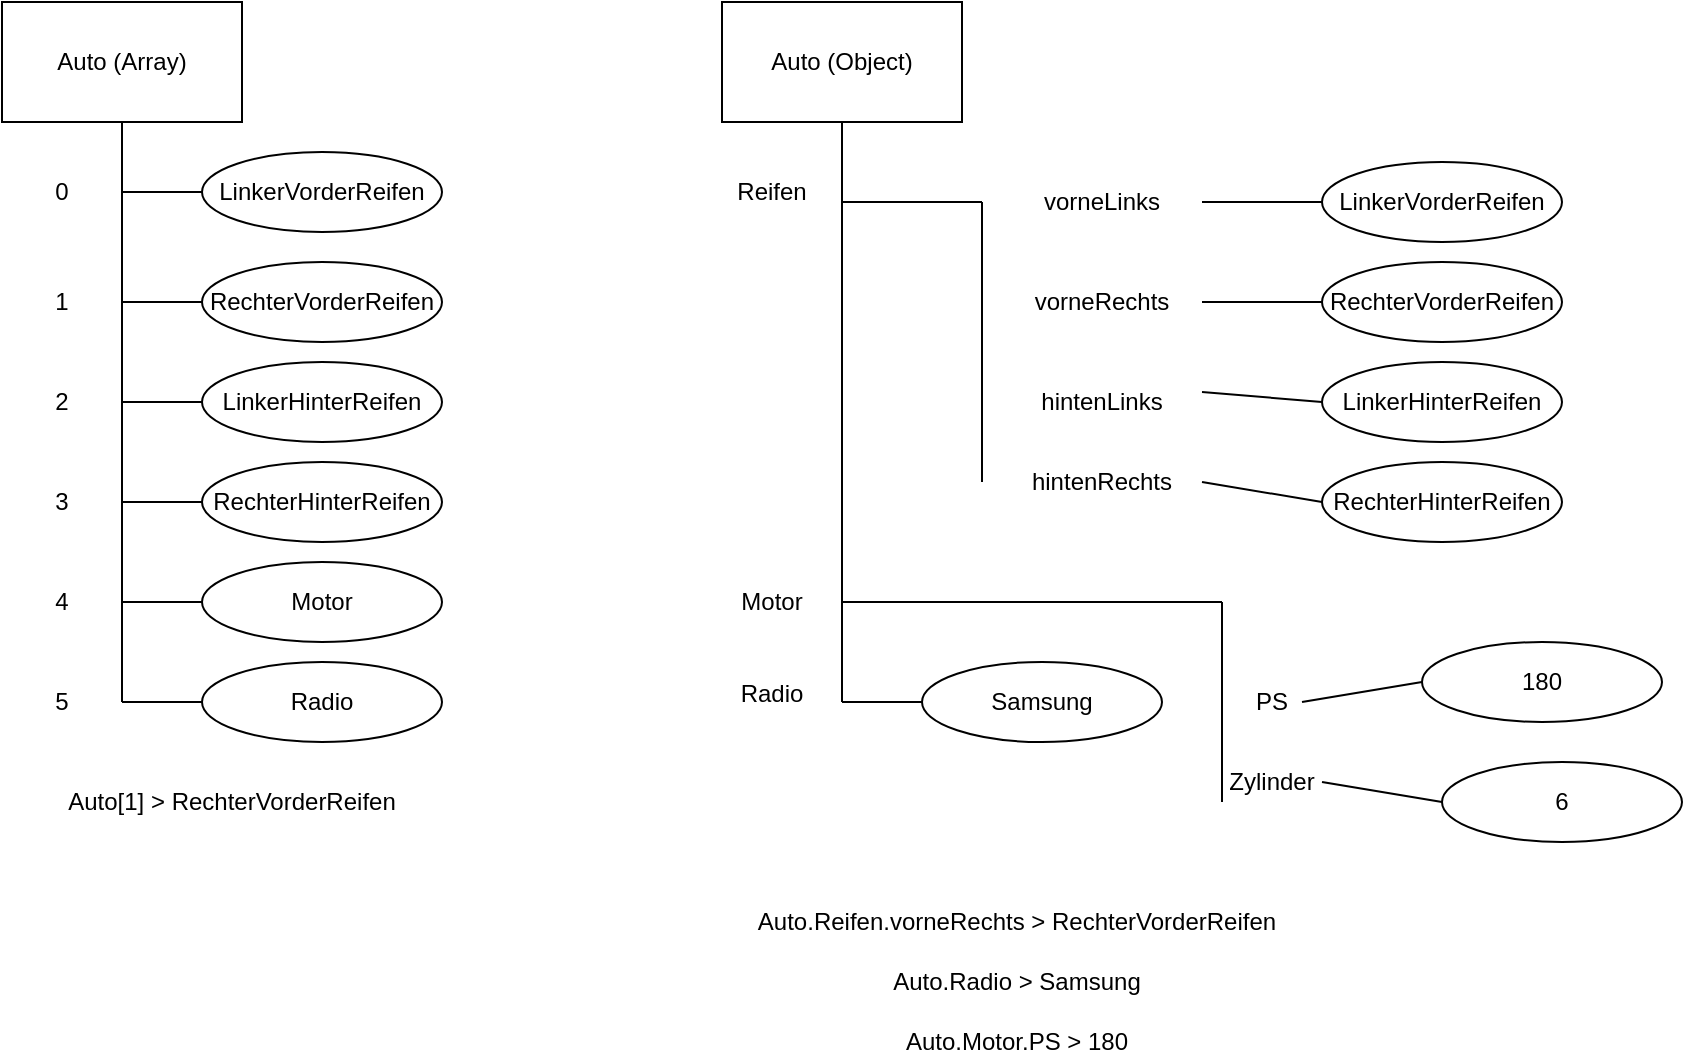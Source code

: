 <mxfile version="12.2.4" pages="1"><diagram id="1ulIDuLShNb2lSpWIqtB" name="Page-1"><mxGraphModel dx="1068" dy="545" grid="1" gridSize="10" guides="1" tooltips="1" connect="1" arrows="1" fold="1" page="1" pageScale="1" pageWidth="850" pageHeight="1100" math="0" shadow="0"><root><mxCell id="0"/><mxCell id="1" parent="0"/><mxCell id="2" value="Auto (Array)" style="rounded=0;whiteSpace=wrap;html=1;" parent="1" vertex="1"><mxGeometry x="20" y="20" width="120" height="60" as="geometry"/></mxCell><mxCell id="3" value="LinkerVorderReifen" style="ellipse;whiteSpace=wrap;html=1;" parent="1" vertex="1"><mxGeometry x="120" y="95" width="120" height="40" as="geometry"/></mxCell><mxCell id="4" value="RechterVorderReifen" style="ellipse;whiteSpace=wrap;html=1;" parent="1" vertex="1"><mxGeometry x="120" y="150" width="120" height="40" as="geometry"/></mxCell><mxCell id="5" value="LinkerHinterReifen" style="ellipse;whiteSpace=wrap;html=1;" parent="1" vertex="1"><mxGeometry x="120" y="200" width="120" height="40" as="geometry"/></mxCell><mxCell id="6" value="RechterHinterReifen" style="ellipse;whiteSpace=wrap;html=1;" parent="1" vertex="1"><mxGeometry x="120" y="250" width="120" height="40" as="geometry"/></mxCell><mxCell id="7" value="Motor" style="ellipse;whiteSpace=wrap;html=1;" parent="1" vertex="1"><mxGeometry x="120" y="300" width="120" height="40" as="geometry"/></mxCell><mxCell id="8" value="Radio" style="ellipse;whiteSpace=wrap;html=1;" parent="1" vertex="1"><mxGeometry x="120" y="350" width="120" height="40" as="geometry"/></mxCell><mxCell id="11" value="" style="endArrow=none;html=1;entryX=0.5;entryY=1;entryDx=0;entryDy=0;" parent="1" target="2" edge="1"><mxGeometry width="50" height="50" relative="1" as="geometry"><mxPoint x="80" y="370" as="sourcePoint"/><mxPoint x="70" y="410" as="targetPoint"/></mxGeometry></mxCell><mxCell id="12" value="" style="endArrow=none;html=1;exitX=0;exitY=0.5;exitDx=0;exitDy=0;" parent="1" source="8" edge="1"><mxGeometry width="50" height="50" relative="1" as="geometry"><mxPoint x="20" y="460" as="sourcePoint"/><mxPoint x="80" y="370" as="targetPoint"/></mxGeometry></mxCell><mxCell id="14" value="" style="endArrow=none;html=1;entryX=0;entryY=0.5;entryDx=0;entryDy=0;" parent="1" target="7" edge="1"><mxGeometry width="50" height="50" relative="1" as="geometry"><mxPoint x="80" y="320" as="sourcePoint"/><mxPoint x="70" y="410" as="targetPoint"/></mxGeometry></mxCell><mxCell id="15" value="" style="endArrow=none;html=1;entryX=0;entryY=0.5;entryDx=0;entryDy=0;" parent="1" target="6" edge="1"><mxGeometry width="50" height="50" relative="1" as="geometry"><mxPoint x="80" y="270" as="sourcePoint"/><mxPoint x="70" y="410" as="targetPoint"/></mxGeometry></mxCell><mxCell id="17" value="" style="endArrow=none;html=1;entryX=0;entryY=0.5;entryDx=0;entryDy=0;" parent="1" target="5" edge="1"><mxGeometry width="50" height="50" relative="1" as="geometry"><mxPoint x="80" y="220" as="sourcePoint"/><mxPoint x="70" y="410" as="targetPoint"/></mxGeometry></mxCell><mxCell id="19" value="" style="endArrow=none;html=1;entryX=0;entryY=0.5;entryDx=0;entryDy=0;" parent="1" target="4" edge="1"><mxGeometry width="50" height="50" relative="1" as="geometry"><mxPoint x="80" y="170" as="sourcePoint"/><mxPoint x="70" y="410" as="targetPoint"/></mxGeometry></mxCell><mxCell id="20" value="" style="endArrow=none;html=1;entryX=0;entryY=0.5;entryDx=0;entryDy=0;" parent="1" target="3" edge="1"><mxGeometry width="50" height="50" relative="1" as="geometry"><mxPoint x="80" y="115" as="sourcePoint"/><mxPoint x="70" y="410" as="targetPoint"/></mxGeometry></mxCell><mxCell id="21" value="Auto[1] &amp;gt; RechterVorderReifen" style="text;html=1;strokeColor=none;fillColor=none;align=center;verticalAlign=middle;whiteSpace=wrap;rounded=0;" parent="1" vertex="1"><mxGeometry x="20" y="410" width="230" height="20" as="geometry"/></mxCell><mxCell id="22" value="Auto (Object)" style="rounded=0;whiteSpace=wrap;html=1;" parent="1" vertex="1"><mxGeometry x="380" y="20" width="120" height="60" as="geometry"/></mxCell><mxCell id="23" value="" style="endArrow=none;html=1;entryX=0.5;entryY=1;entryDx=0;entryDy=0;" parent="1" target="22" edge="1"><mxGeometry width="50" height="50" relative="1" as="geometry"><mxPoint x="440" y="370" as="sourcePoint"/><mxPoint x="440" y="90" as="targetPoint"/></mxGeometry></mxCell><mxCell id="24" value="0" style="text;html=1;strokeColor=none;fillColor=none;align=center;verticalAlign=middle;whiteSpace=wrap;rounded=0;" parent="1" vertex="1"><mxGeometry x="30" y="105" width="40" height="20" as="geometry"/></mxCell><mxCell id="25" value="1" style="text;html=1;strokeColor=none;fillColor=none;align=center;verticalAlign=middle;whiteSpace=wrap;rounded=0;" parent="1" vertex="1"><mxGeometry x="30" y="160" width="40" height="20" as="geometry"/></mxCell><mxCell id="28" value="2" style="text;html=1;strokeColor=none;fillColor=none;align=center;verticalAlign=middle;whiteSpace=wrap;rounded=0;" parent="1" vertex="1"><mxGeometry x="30" y="210" width="40" height="20" as="geometry"/></mxCell><mxCell id="29" value="3" style="text;html=1;strokeColor=none;fillColor=none;align=center;verticalAlign=middle;whiteSpace=wrap;rounded=0;" parent="1" vertex="1"><mxGeometry x="30" y="260" width="40" height="20" as="geometry"/></mxCell><mxCell id="30" value="4" style="text;html=1;strokeColor=none;fillColor=none;align=center;verticalAlign=middle;whiteSpace=wrap;rounded=0;" parent="1" vertex="1"><mxGeometry x="30" y="310" width="40" height="20" as="geometry"/></mxCell><mxCell id="31" value="5" style="text;html=1;strokeColor=none;fillColor=none;align=center;verticalAlign=middle;whiteSpace=wrap;rounded=0;" parent="1" vertex="1"><mxGeometry x="30" y="360" width="40" height="20" as="geometry"/></mxCell><mxCell id="33" value="Reifen" style="text;html=1;strokeColor=none;fillColor=none;align=center;verticalAlign=middle;whiteSpace=wrap;rounded=0;" parent="1" vertex="1"><mxGeometry x="385" y="105" width="40" height="20" as="geometry"/></mxCell><mxCell id="34" value="" style="endArrow=none;html=1;" parent="1" edge="1"><mxGeometry width="50" height="50" relative="1" as="geometry"><mxPoint x="510" y="120" as="sourcePoint"/><mxPoint x="440" y="120" as="targetPoint"/></mxGeometry></mxCell><mxCell id="35" value="" style="endArrow=none;html=1;" parent="1" edge="1"><mxGeometry width="50" height="50" relative="1" as="geometry"><mxPoint x="510" y="260" as="sourcePoint"/><mxPoint x="510" y="120" as="targetPoint"/></mxGeometry></mxCell><mxCell id="36" value="vorneLinks" style="text;html=1;strokeColor=none;fillColor=none;align=center;verticalAlign=middle;whiteSpace=wrap;rounded=0;" parent="1" vertex="1"><mxGeometry x="520" y="110" width="100" height="20" as="geometry"/></mxCell><mxCell id="39" value="vorneRechts" style="text;html=1;strokeColor=none;fillColor=none;align=center;verticalAlign=middle;whiteSpace=wrap;rounded=0;" parent="1" vertex="1"><mxGeometry x="520" y="160" width="100" height="20" as="geometry"/></mxCell><mxCell id="42" value="hintenLinks" style="text;html=1;strokeColor=none;fillColor=none;align=center;verticalAlign=middle;whiteSpace=wrap;rounded=0;" parent="1" vertex="1"><mxGeometry x="520" y="210" width="100" height="20" as="geometry"/></mxCell><mxCell id="44" value="hintenRechts" style="text;html=1;strokeColor=none;fillColor=none;align=center;verticalAlign=middle;whiteSpace=wrap;rounded=0;" parent="1" vertex="1"><mxGeometry x="520" y="250" width="100" height="20" as="geometry"/></mxCell><mxCell id="47" value="" style="endArrow=none;html=1;entryX=1;entryY=0.5;entryDx=0;entryDy=0;" parent="1" target="36" edge="1"><mxGeometry width="50" height="50" relative="1" as="geometry"><mxPoint x="680" y="120" as="sourcePoint"/><mxPoint x="120" y="450" as="targetPoint"/></mxGeometry></mxCell><mxCell id="48" value="LinkerVorderReifen" style="ellipse;whiteSpace=wrap;html=1;" parent="1" vertex="1"><mxGeometry x="680" y="100" width="120" height="40" as="geometry"/></mxCell><mxCell id="50" value="RechterVorderReifen" style="ellipse;whiteSpace=wrap;html=1;" parent="1" vertex="1"><mxGeometry x="680" y="150" width="120" height="40" as="geometry"/></mxCell><mxCell id="51" value="" style="endArrow=none;html=1;entryX=0;entryY=0.5;entryDx=0;entryDy=0;exitX=1;exitY=0.5;exitDx=0;exitDy=0;" parent="1" source="39" target="50" edge="1"><mxGeometry width="50" height="50" relative="1" as="geometry"><mxPoint x="630" y="200" as="sourcePoint"/><mxPoint x="620" y="440" as="targetPoint"/></mxGeometry></mxCell><mxCell id="52" value="LinkerHinterReifen" style="ellipse;whiteSpace=wrap;html=1;" parent="1" vertex="1"><mxGeometry x="680" y="200" width="120" height="40" as="geometry"/></mxCell><mxCell id="53" value="RechterHinterReifen" style="ellipse;whiteSpace=wrap;html=1;" parent="1" vertex="1"><mxGeometry x="680" y="250" width="120" height="40" as="geometry"/></mxCell><mxCell id="54" value="" style="endArrow=none;html=1;entryX=1;entryY=0.25;entryDx=0;entryDy=0;exitX=0;exitY=0.5;exitDx=0;exitDy=0;" parent="1" source="52" target="42" edge="1"><mxGeometry width="50" height="50" relative="1" as="geometry"><mxPoint x="70" y="500" as="sourcePoint"/><mxPoint x="120" y="450" as="targetPoint"/></mxGeometry></mxCell><mxCell id="55" value="" style="endArrow=none;html=1;entryX=1;entryY=0.5;entryDx=0;entryDy=0;exitX=0;exitY=0.5;exitDx=0;exitDy=0;" parent="1" source="53" target="44" edge="1"><mxGeometry width="50" height="50" relative="1" as="geometry"><mxPoint x="70" y="500" as="sourcePoint"/><mxPoint x="120" y="450" as="targetPoint"/></mxGeometry></mxCell><mxCell id="56" value="Motor" style="text;html=1;strokeColor=none;fillColor=none;align=center;verticalAlign=middle;whiteSpace=wrap;rounded=0;" parent="1" vertex="1"><mxGeometry x="385" y="310" width="40" height="20" as="geometry"/></mxCell><mxCell id="57" value="Radio" style="text;html=1;strokeColor=none;fillColor=none;align=center;verticalAlign=middle;whiteSpace=wrap;rounded=0;" parent="1" vertex="1"><mxGeometry x="385" y="356" width="40" height="20" as="geometry"/></mxCell><mxCell id="60" value="Samsung" style="ellipse;whiteSpace=wrap;html=1;" parent="1" vertex="1"><mxGeometry x="480" y="350" width="120" height="40" as="geometry"/></mxCell><mxCell id="61" value="" style="endArrow=none;html=1;exitX=0;exitY=0.5;exitDx=0;exitDy=0;" parent="1" source="60" edge="1"><mxGeometry width="50" height="50" relative="1" as="geometry"><mxPoint x="380" y="460" as="sourcePoint"/><mxPoint x="440" y="370" as="targetPoint"/></mxGeometry></mxCell><mxCell id="62" value="" style="endArrow=none;html=1;" parent="1" edge="1"><mxGeometry width="50" height="50" relative="1" as="geometry"><mxPoint x="630" y="320" as="sourcePoint"/><mxPoint x="440" y="320" as="targetPoint"/></mxGeometry></mxCell><mxCell id="64" value="" style="endArrow=none;html=1;" parent="1" edge="1"><mxGeometry width="50" height="50" relative="1" as="geometry"><mxPoint x="630" y="420" as="sourcePoint"/><mxPoint x="630" y="320" as="targetPoint"/></mxGeometry></mxCell><mxCell id="65" value="PS" style="text;html=1;strokeColor=none;fillColor=none;align=center;verticalAlign=middle;whiteSpace=wrap;rounded=0;" parent="1" vertex="1"><mxGeometry x="640" y="360" width="30" height="20" as="geometry"/></mxCell><mxCell id="66" value="Zylinder" style="text;html=1;strokeColor=none;fillColor=none;align=center;verticalAlign=middle;whiteSpace=wrap;rounded=0;" parent="1" vertex="1"><mxGeometry x="640" y="400" width="30" height="20" as="geometry"/></mxCell><mxCell id="67" value="6" style="ellipse;whiteSpace=wrap;html=1;" parent="1" vertex="1"><mxGeometry x="740" y="400" width="120" height="40" as="geometry"/></mxCell><mxCell id="68" value="" style="endArrow=none;html=1;entryX=1;entryY=0.5;entryDx=0;entryDy=0;exitX=0;exitY=0.5;exitDx=0;exitDy=0;" parent="1" source="67" edge="1"><mxGeometry width="50" height="50" relative="1" as="geometry"><mxPoint x="130" y="650" as="sourcePoint"/><mxPoint x="680" y="410" as="targetPoint"/></mxGeometry></mxCell><mxCell id="70" value="" style="endArrow=none;html=1;entryX=1;entryY=0.5;entryDx=0;entryDy=0;exitX=0;exitY=0.5;exitDx=0;exitDy=0;" parent="1" source="71" target="65" edge="1"><mxGeometry width="50" height="50" relative="1" as="geometry"><mxPoint x="120" y="590" as="sourcePoint"/><mxPoint x="670" y="350" as="targetPoint"/></mxGeometry></mxCell><mxCell id="71" value="180" style="ellipse;whiteSpace=wrap;html=1;" parent="1" vertex="1"><mxGeometry x="730" y="340" width="120" height="40" as="geometry"/></mxCell><mxCell id="72" value="Auto.Reifen.vorneRechts &amp;gt; RechterVorderReifen" style="text;html=1;strokeColor=none;fillColor=none;align=center;verticalAlign=middle;whiteSpace=wrap;rounded=0;" parent="1" vertex="1"><mxGeometry x="365" y="470" width="325" height="20" as="geometry"/></mxCell><mxCell id="73" value="Auto.Radio &amp;gt; Samsung" style="text;html=1;strokeColor=none;fillColor=none;align=center;verticalAlign=middle;whiteSpace=wrap;rounded=0;" parent="1" vertex="1"><mxGeometry x="365" y="500" width="325" height="20" as="geometry"/></mxCell><mxCell id="74" value="Auto.Motor.PS &amp;gt; 180" style="text;html=1;strokeColor=none;fillColor=none;align=center;verticalAlign=middle;whiteSpace=wrap;rounded=0;" parent="1" vertex="1"><mxGeometry x="365" y="530" width="325" height="20" as="geometry"/></mxCell></root></mxGraphModel></diagram></mxfile>
